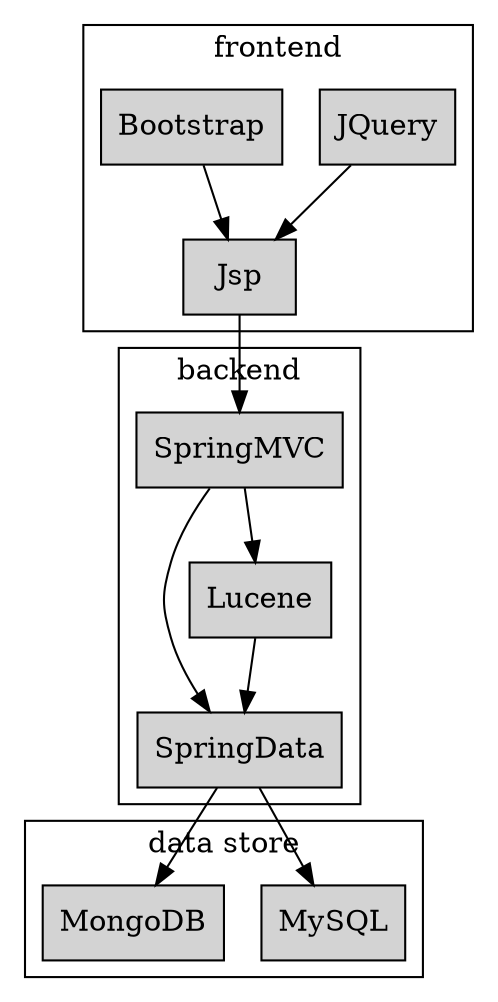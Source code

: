 /* 
 * Use following command to generate: 
 * dot -Tjpg -o techstack.jpg techstack.dot
 */
digraph techstack
{	
	node [shape=box style=filled]; 
	
	/* Frontend*/
	subgraph cluster_frontend /* the cluster prefix is necessary */
	{
		label="frontend"
		JQuery;
		Bootstrap;
		Jsp;
		JQuery -> Jsp;
		Bootstrap -> Jsp;
	}
	
	
	
	/* Backend */
	Jsp -> SpringMVC;
	subgraph cluster_backend /* the cluster prefix is necessary */
	{
		label="backend"
		SpringMVC;
		SpringData;
		Lucene;
		SpringMVC -> SpringData;
		SpringMVC -> Lucene;
		Lucene -> SpringData;
	}
	
	/* Data Store */
	SpringData -> MySQL;
	SpringData -> MongoDB;
	subgraph cluster_datastore /* the cluster prefix is necessary */
	{
		label="data store"
		MySQL;
		MongoDB;
	}
	
	

}